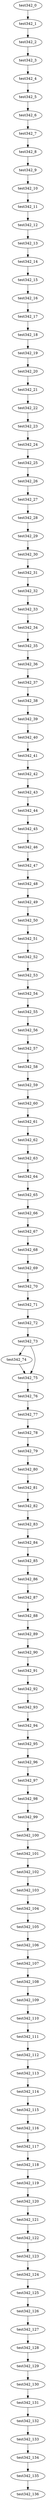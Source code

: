 digraph G {
test342_0->test342_1;
test342_1->test342_2;
test342_2->test342_3;
test342_3->test342_4;
test342_4->test342_5;
test342_5->test342_6;
test342_6->test342_7;
test342_7->test342_8;
test342_8->test342_9;
test342_9->test342_10;
test342_10->test342_11;
test342_11->test342_12;
test342_12->test342_13;
test342_13->test342_14;
test342_14->test342_15;
test342_15->test342_16;
test342_16->test342_17;
test342_17->test342_18;
test342_18->test342_19;
test342_19->test342_20;
test342_20->test342_21;
test342_21->test342_22;
test342_22->test342_23;
test342_23->test342_24;
test342_24->test342_25;
test342_25->test342_26;
test342_26->test342_27;
test342_27->test342_28;
test342_28->test342_29;
test342_29->test342_30;
test342_30->test342_31;
test342_31->test342_32;
test342_32->test342_33;
test342_33->test342_34;
test342_34->test342_35;
test342_35->test342_36;
test342_36->test342_37;
test342_37->test342_38;
test342_38->test342_39;
test342_39->test342_40;
test342_40->test342_41;
test342_41->test342_42;
test342_42->test342_43;
test342_43->test342_44;
test342_44->test342_45;
test342_45->test342_46;
test342_46->test342_47;
test342_47->test342_48;
test342_48->test342_49;
test342_49->test342_50;
test342_50->test342_51;
test342_51->test342_52;
test342_52->test342_53;
test342_53->test342_54;
test342_54->test342_55;
test342_55->test342_56;
test342_56->test342_57;
test342_57->test342_58;
test342_58->test342_59;
test342_59->test342_60;
test342_60->test342_61;
test342_61->test342_62;
test342_62->test342_63;
test342_63->test342_64;
test342_64->test342_65;
test342_65->test342_66;
test342_66->test342_67;
test342_67->test342_68;
test342_68->test342_69;
test342_69->test342_70;
test342_70->test342_71;
test342_71->test342_72;
test342_72->test342_73;
test342_73->test342_74;
test342_73->test342_75;
test342_74->test342_75;
test342_75->test342_76;
test342_76->test342_77;
test342_77->test342_78;
test342_78->test342_79;
test342_79->test342_80;
test342_80->test342_81;
test342_81->test342_82;
test342_82->test342_83;
test342_83->test342_84;
test342_84->test342_85;
test342_85->test342_86;
test342_86->test342_87;
test342_87->test342_88;
test342_88->test342_89;
test342_89->test342_90;
test342_90->test342_91;
test342_91->test342_92;
test342_92->test342_93;
test342_93->test342_94;
test342_94->test342_95;
test342_95->test342_96;
test342_96->test342_97;
test342_97->test342_98;
test342_98->test342_99;
test342_99->test342_100;
test342_100->test342_101;
test342_101->test342_102;
test342_102->test342_103;
test342_103->test342_104;
test342_104->test342_105;
test342_105->test342_106;
test342_106->test342_107;
test342_107->test342_108;
test342_108->test342_109;
test342_109->test342_110;
test342_110->test342_111;
test342_111->test342_112;
test342_112->test342_113;
test342_113->test342_114;
test342_114->test342_115;
test342_115->test342_116;
test342_116->test342_117;
test342_117->test342_118;
test342_118->test342_119;
test342_119->test342_120;
test342_120->test342_121;
test342_121->test342_122;
test342_122->test342_123;
test342_123->test342_124;
test342_124->test342_125;
test342_125->test342_126;
test342_126->test342_127;
test342_127->test342_128;
test342_128->test342_129;
test342_129->test342_130;
test342_130->test342_131;
test342_131->test342_132;
test342_132->test342_133;
test342_133->test342_134;
test342_134->test342_135;
test342_135->test342_136;

}
